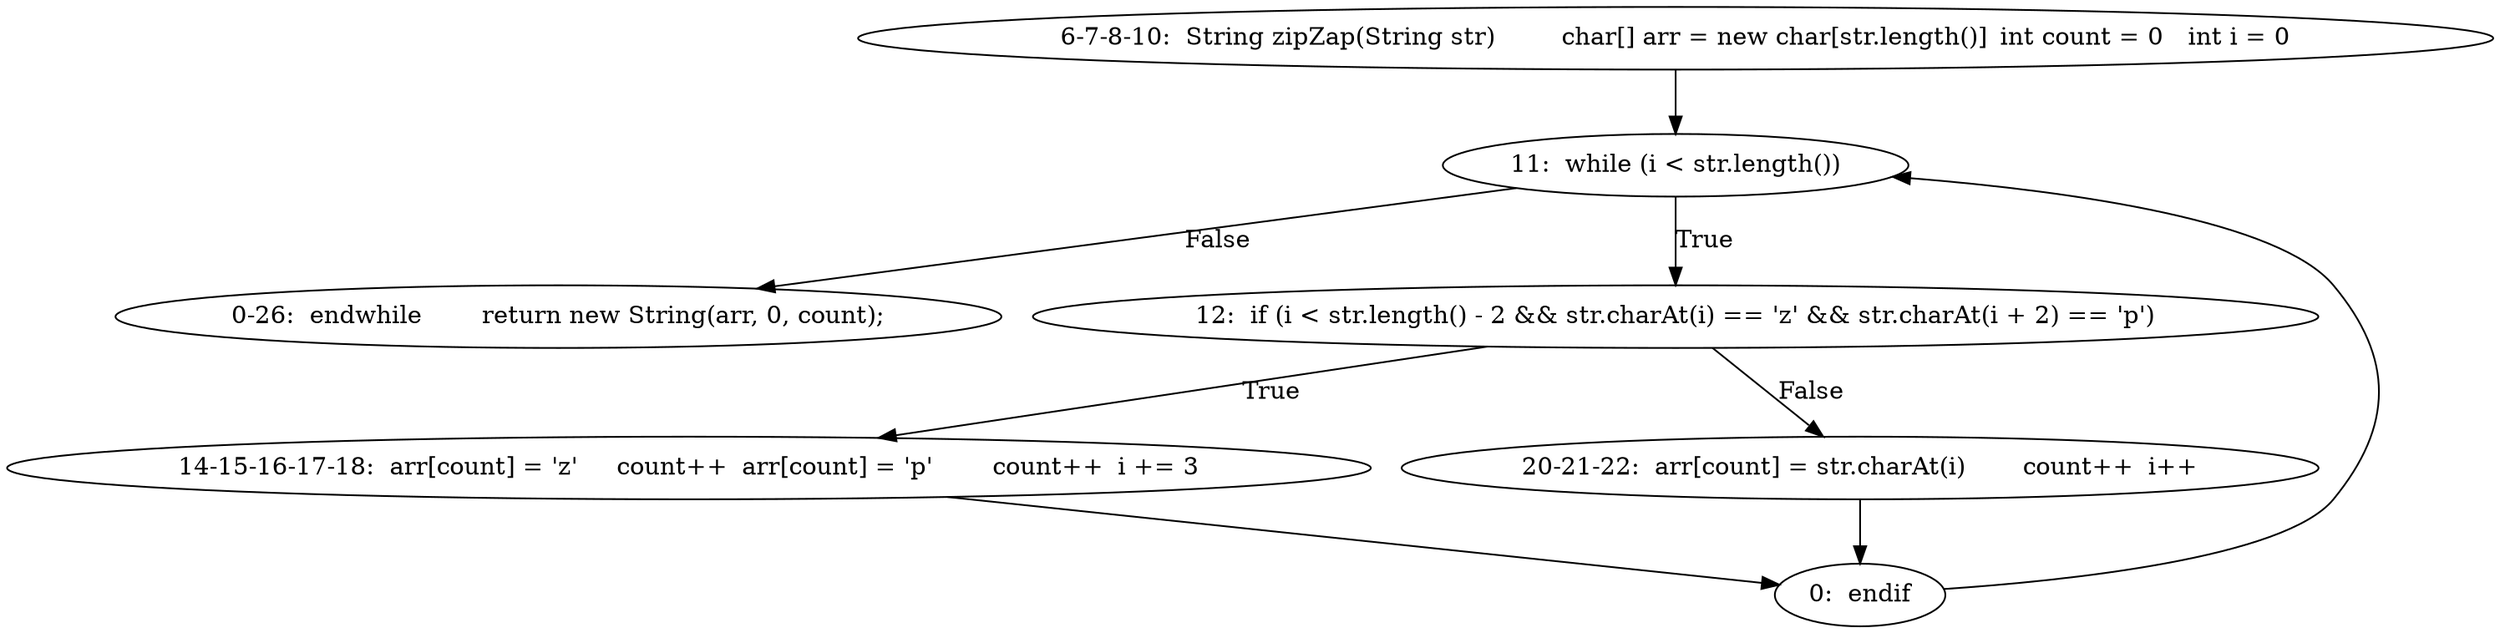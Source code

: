 digraph result_test { 
// graph-vertices
  a3  [label="6-7-8-10:  String zipZap(String str)	char[] arr = new char[str.length()]	int count = 0	int i = 0"]; 
  4  [label="11:  while (i < str.length())"]; 
  a4  [label="0-26:  endwhile	return new String(arr, 0, count);"]; 
  6  [label="12:  if (i < str.length() - 2 && str.charAt(i) == 'z' && str.charAt(i + 2) == 'p')"]; 
  a8  [label="14-15-16-17-18:  arr[count] = 'z'	count++	arr[count] = 'p'	count++	i += 3"]; 
  12  [label="0:  endif"]; 
  a10  [label="20-21-22:  arr[count] = str.charAt(i)	count++	i++"]; 
// graph-edges
  a3 -> 4;
  4 -> a4  [label="False"]; 
  4 -> 6  [label="True"]; 
  6 -> a8  [label="True"]; 
  a8 -> 12;
  6 -> a10  [label="False"]; 
  a10 -> 12;
  12 -> 4;
}